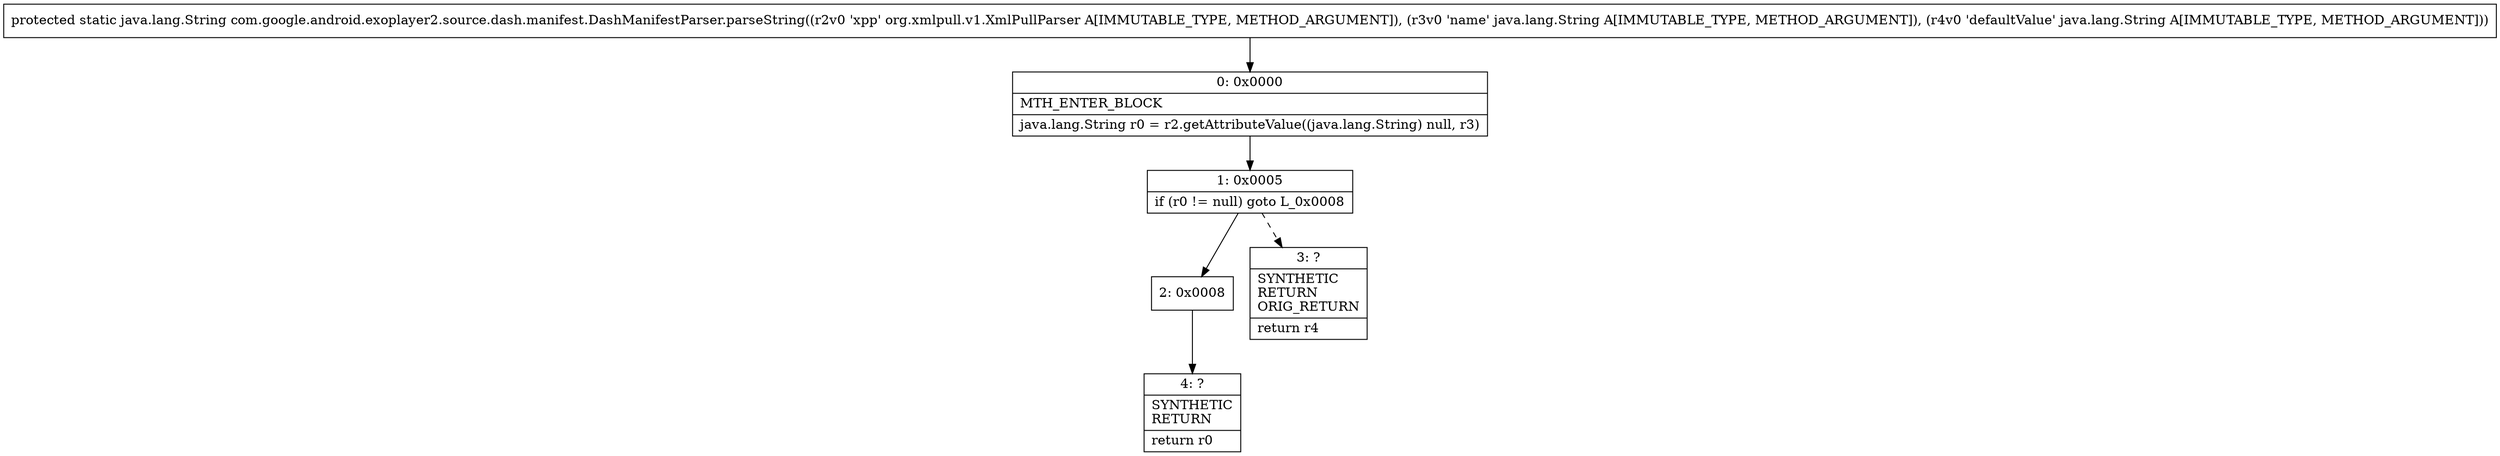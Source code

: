 digraph "CFG forcom.google.android.exoplayer2.source.dash.manifest.DashManifestParser.parseString(Lorg\/xmlpull\/v1\/XmlPullParser;Ljava\/lang\/String;Ljava\/lang\/String;)Ljava\/lang\/String;" {
Node_0 [shape=record,label="{0\:\ 0x0000|MTH_ENTER_BLOCK\l|java.lang.String r0 = r2.getAttributeValue((java.lang.String) null, r3)\l}"];
Node_1 [shape=record,label="{1\:\ 0x0005|if (r0 != null) goto L_0x0008\l}"];
Node_2 [shape=record,label="{2\:\ 0x0008}"];
Node_3 [shape=record,label="{3\:\ ?|SYNTHETIC\lRETURN\lORIG_RETURN\l|return r4\l}"];
Node_4 [shape=record,label="{4\:\ ?|SYNTHETIC\lRETURN\l|return r0\l}"];
MethodNode[shape=record,label="{protected static java.lang.String com.google.android.exoplayer2.source.dash.manifest.DashManifestParser.parseString((r2v0 'xpp' org.xmlpull.v1.XmlPullParser A[IMMUTABLE_TYPE, METHOD_ARGUMENT]), (r3v0 'name' java.lang.String A[IMMUTABLE_TYPE, METHOD_ARGUMENT]), (r4v0 'defaultValue' java.lang.String A[IMMUTABLE_TYPE, METHOD_ARGUMENT])) }"];
MethodNode -> Node_0;
Node_0 -> Node_1;
Node_1 -> Node_2;
Node_1 -> Node_3[style=dashed];
Node_2 -> Node_4;
}

